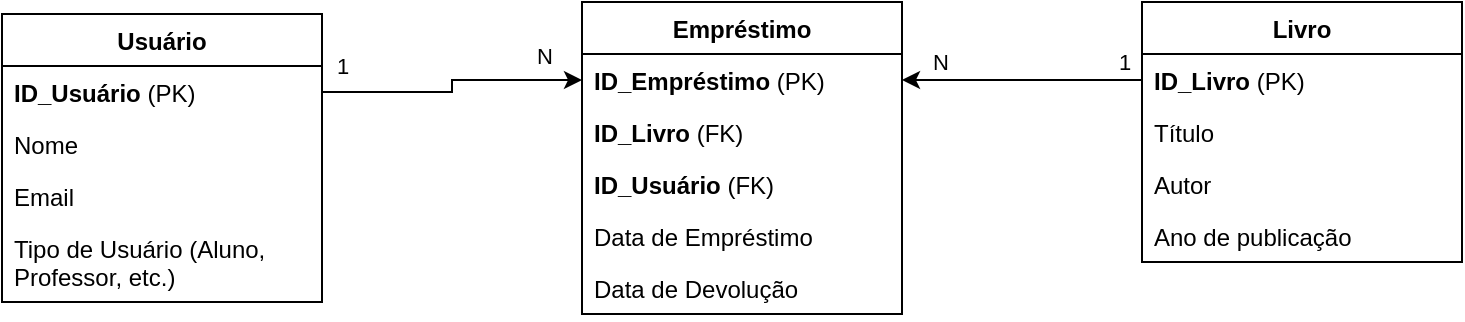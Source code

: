 <mxfile version="26.1.0">
  <diagram name="Page-1" id="_qj-sCbzipTfd1HCStGV">
    <mxGraphModel dx="1134" dy="600" grid="1" gridSize="10" guides="1" tooltips="1" connect="1" arrows="1" fold="1" page="1" pageScale="1" pageWidth="850" pageHeight="1100" math="0" shadow="0">
      <root>
        <mxCell id="0" />
        <mxCell id="1" parent="0" />
        <mxCell id="MPDoSXFL1MVOwzYvW1iI-3" value="Livro" style="swimlane;fontStyle=1;align=center;verticalAlign=top;childLayout=stackLayout;horizontal=1;startSize=26;horizontalStack=0;resizeParent=1;resizeParentMax=0;resizeLast=0;collapsible=1;marginBottom=0;whiteSpace=wrap;html=1;" vertex="1" parent="1">
          <mxGeometry x="660" y="70" width="160" height="130" as="geometry" />
        </mxCell>
        <mxCell id="MPDoSXFL1MVOwzYvW1iI-4" value="&lt;strong data-end=&quot;280&quot; data-start=&quot;268&quot;&gt;ID_Livro&lt;/strong&gt; (PK)" style="text;strokeColor=none;fillColor=none;align=left;verticalAlign=top;spacingLeft=4;spacingRight=4;overflow=hidden;rotatable=0;points=[[0,0.5],[1,0.5]];portConstraint=eastwest;whiteSpace=wrap;html=1;" vertex="1" parent="MPDoSXFL1MVOwzYvW1iI-3">
          <mxGeometry y="26" width="160" height="26" as="geometry" />
        </mxCell>
        <mxCell id="MPDoSXFL1MVOwzYvW1iI-18" value="Título" style="text;strokeColor=none;fillColor=none;align=left;verticalAlign=top;spacingLeft=4;spacingRight=4;overflow=hidden;rotatable=0;points=[[0,0.5],[1,0.5]];portConstraint=eastwest;whiteSpace=wrap;html=1;" vertex="1" parent="MPDoSXFL1MVOwzYvW1iI-3">
          <mxGeometry y="52" width="160" height="26" as="geometry" />
        </mxCell>
        <mxCell id="MPDoSXFL1MVOwzYvW1iI-36" value="Autor" style="text;strokeColor=none;fillColor=none;align=left;verticalAlign=top;spacingLeft=4;spacingRight=4;overflow=hidden;rotatable=0;points=[[0,0.5],[1,0.5]];portConstraint=eastwest;whiteSpace=wrap;html=1;" vertex="1" parent="MPDoSXFL1MVOwzYvW1iI-3">
          <mxGeometry y="78" width="160" height="26" as="geometry" />
        </mxCell>
        <mxCell id="MPDoSXFL1MVOwzYvW1iI-38" value="Ano de publicação" style="text;strokeColor=none;fillColor=none;align=left;verticalAlign=top;spacingLeft=4;spacingRight=4;overflow=hidden;rotatable=0;points=[[0,0.5],[1,0.5]];portConstraint=eastwest;whiteSpace=wrap;html=1;" vertex="1" parent="MPDoSXFL1MVOwzYvW1iI-3">
          <mxGeometry y="104" width="160" height="26" as="geometry" />
        </mxCell>
        <mxCell id="MPDoSXFL1MVOwzYvW1iI-19" value="Usuário" style="swimlane;fontStyle=1;align=center;verticalAlign=top;childLayout=stackLayout;horizontal=1;startSize=26;horizontalStack=0;resizeParent=1;resizeParentMax=0;resizeLast=0;collapsible=1;marginBottom=0;whiteSpace=wrap;html=1;" vertex="1" parent="1">
          <mxGeometry x="90" y="76" width="160" height="144" as="geometry" />
        </mxCell>
        <mxCell id="MPDoSXFL1MVOwzYvW1iI-20" value="&lt;strong data-end=&quot;377&quot; data-start=&quot;363&quot;&gt;ID_Usuário&lt;/strong&gt; (PK)" style="text;strokeColor=none;fillColor=none;align=left;verticalAlign=top;spacingLeft=4;spacingRight=4;overflow=hidden;rotatable=0;points=[[0,0.5],[1,0.5]];portConstraint=eastwest;whiteSpace=wrap;html=1;" vertex="1" parent="MPDoSXFL1MVOwzYvW1iI-19">
          <mxGeometry y="26" width="160" height="26" as="geometry" />
        </mxCell>
        <mxCell id="MPDoSXFL1MVOwzYvW1iI-22" value="Nome" style="text;strokeColor=none;fillColor=none;align=left;verticalAlign=top;spacingLeft=4;spacingRight=4;overflow=hidden;rotatable=0;points=[[0,0.5],[1,0.5]];portConstraint=eastwest;whiteSpace=wrap;html=1;" vertex="1" parent="MPDoSXFL1MVOwzYvW1iI-19">
          <mxGeometry y="52" width="160" height="26" as="geometry" />
        </mxCell>
        <mxCell id="MPDoSXFL1MVOwzYvW1iI-23" value="Email" style="text;strokeColor=none;fillColor=none;align=left;verticalAlign=top;spacingLeft=4;spacingRight=4;overflow=hidden;rotatable=0;points=[[0,0.5],[1,0.5]];portConstraint=eastwest;whiteSpace=wrap;html=1;" vertex="1" parent="MPDoSXFL1MVOwzYvW1iI-19">
          <mxGeometry y="78" width="160" height="26" as="geometry" />
        </mxCell>
        <mxCell id="MPDoSXFL1MVOwzYvW1iI-24" value="Tipo de Usuário (Aluno, Professor, etc.)" style="text;strokeColor=none;fillColor=none;align=left;verticalAlign=top;spacingLeft=4;spacingRight=4;overflow=hidden;rotatable=0;points=[[0,0.5],[1,0.5]];portConstraint=eastwest;whiteSpace=wrap;html=1;" vertex="1" parent="MPDoSXFL1MVOwzYvW1iI-19">
          <mxGeometry y="104" width="160" height="40" as="geometry" />
        </mxCell>
        <mxCell id="MPDoSXFL1MVOwzYvW1iI-27" value="Empréstimo" style="swimlane;fontStyle=1;align=center;verticalAlign=top;childLayout=stackLayout;horizontal=1;startSize=26;horizontalStack=0;resizeParent=1;resizeParentMax=0;resizeLast=0;collapsible=1;marginBottom=0;whiteSpace=wrap;html=1;" vertex="1" parent="1">
          <mxGeometry x="380" y="70" width="160" height="156" as="geometry" />
        </mxCell>
        <mxCell id="MPDoSXFL1MVOwzYvW1iI-28" value="&lt;strong data-end=&quot;501&quot; data-start=&quot;484&quot;&gt;ID_Empréstimo&lt;/strong&gt; (PK)" style="text;strokeColor=none;fillColor=none;align=left;verticalAlign=top;spacingLeft=4;spacingRight=4;overflow=hidden;rotatable=0;points=[[0,0.5],[1,0.5]];portConstraint=eastwest;whiteSpace=wrap;html=1;" vertex="1" parent="MPDoSXFL1MVOwzYvW1iI-27">
          <mxGeometry y="26" width="160" height="26" as="geometry" />
        </mxCell>
        <mxCell id="MPDoSXFL1MVOwzYvW1iI-30" value="&lt;strong data-end=&quot;526&quot; data-start=&quot;514&quot;&gt;ID_Livro&lt;/strong&gt; (FK)" style="text;strokeColor=none;fillColor=none;align=left;verticalAlign=top;spacingLeft=4;spacingRight=4;overflow=hidden;rotatable=0;points=[[0,0.5],[1,0.5]];portConstraint=eastwest;whiteSpace=wrap;html=1;" vertex="1" parent="MPDoSXFL1MVOwzYvW1iI-27">
          <mxGeometry y="52" width="160" height="26" as="geometry" />
        </mxCell>
        <mxCell id="MPDoSXFL1MVOwzYvW1iI-31" value="&lt;strong data-end=&quot;553&quot; data-start=&quot;539&quot;&gt;ID_Usuário&lt;/strong&gt; (FK)" style="text;strokeColor=none;fillColor=none;align=left;verticalAlign=top;spacingLeft=4;spacingRight=4;overflow=hidden;rotatable=0;points=[[0,0.5],[1,0.5]];portConstraint=eastwest;whiteSpace=wrap;html=1;" vertex="1" parent="MPDoSXFL1MVOwzYvW1iI-27">
          <mxGeometry y="78" width="160" height="26" as="geometry" />
        </mxCell>
        <mxCell id="MPDoSXFL1MVOwzYvW1iI-32" value="Data de Empréstimo" style="text;strokeColor=none;fillColor=none;align=left;verticalAlign=top;spacingLeft=4;spacingRight=4;overflow=hidden;rotatable=0;points=[[0,0.5],[1,0.5]];portConstraint=eastwest;whiteSpace=wrap;html=1;" vertex="1" parent="MPDoSXFL1MVOwzYvW1iI-27">
          <mxGeometry y="104" width="160" height="26" as="geometry" />
        </mxCell>
        <mxCell id="MPDoSXFL1MVOwzYvW1iI-33" value="Data de Devolução" style="text;strokeColor=none;fillColor=none;align=left;verticalAlign=top;spacingLeft=4;spacingRight=4;overflow=hidden;rotatable=0;points=[[0,0.5],[1,0.5]];portConstraint=eastwest;whiteSpace=wrap;html=1;" vertex="1" parent="MPDoSXFL1MVOwzYvW1iI-27">
          <mxGeometry y="130" width="160" height="26" as="geometry" />
        </mxCell>
        <mxCell id="MPDoSXFL1MVOwzYvW1iI-42" style="edgeStyle=orthogonalEdgeStyle;rounded=0;orthogonalLoop=1;jettySize=auto;html=1;entryX=0;entryY=0.5;entryDx=0;entryDy=0;" edge="1" parent="1" source="MPDoSXFL1MVOwzYvW1iI-20" target="MPDoSXFL1MVOwzYvW1iI-28">
          <mxGeometry relative="1" as="geometry" />
        </mxCell>
        <mxCell id="MPDoSXFL1MVOwzYvW1iI-43" value="1" style="edgeLabel;html=1;align=center;verticalAlign=middle;resizable=0;points=[];" vertex="1" connectable="0" parent="MPDoSXFL1MVOwzYvW1iI-42">
          <mxGeometry x="-0.861" y="1" relative="1" as="geometry">
            <mxPoint y="-12" as="offset" />
          </mxGeometry>
        </mxCell>
        <mxCell id="MPDoSXFL1MVOwzYvW1iI-46" style="edgeStyle=orthogonalEdgeStyle;rounded=0;orthogonalLoop=1;jettySize=auto;html=1;entryX=1;entryY=0.5;entryDx=0;entryDy=0;" edge="1" parent="1" source="MPDoSXFL1MVOwzYvW1iI-4" target="MPDoSXFL1MVOwzYvW1iI-28">
          <mxGeometry relative="1" as="geometry" />
        </mxCell>
        <mxCell id="MPDoSXFL1MVOwzYvW1iI-47" value="1" style="edgeLabel;html=1;align=center;verticalAlign=middle;resizable=0;points=[];" vertex="1" connectable="0" parent="MPDoSXFL1MVOwzYvW1iI-46">
          <mxGeometry x="0.494" y="-1" relative="1" as="geometry">
            <mxPoint x="80" y="-8" as="offset" />
          </mxGeometry>
        </mxCell>
        <mxCell id="MPDoSXFL1MVOwzYvW1iI-48" value="N" style="edgeLabel;html=1;align=center;verticalAlign=middle;resizable=0;points=[];" vertex="1" connectable="0" parent="1">
          <mxGeometry x="560.003" y="100" as="geometry">
            <mxPoint x="-1" as="offset" />
          </mxGeometry>
        </mxCell>
        <mxCell id="MPDoSXFL1MVOwzYvW1iI-49" value="N" style="edgeLabel;html=1;align=center;verticalAlign=middle;resizable=0;points=[];" vertex="1" connectable="0" parent="1">
          <mxGeometry x="360.003" y="90" as="geometry">
            <mxPoint x="1" y="7" as="offset" />
          </mxGeometry>
        </mxCell>
      </root>
    </mxGraphModel>
  </diagram>
</mxfile>
